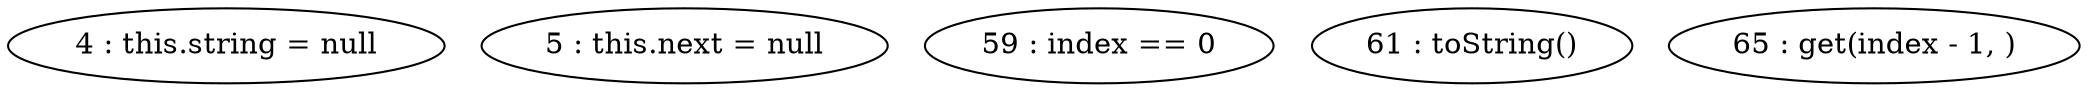 digraph G {
"4 : this.string = null"
"5 : this.next = null"
"59 : index == 0"
"61 : toString()"
"65 : get(index - 1, )"
}